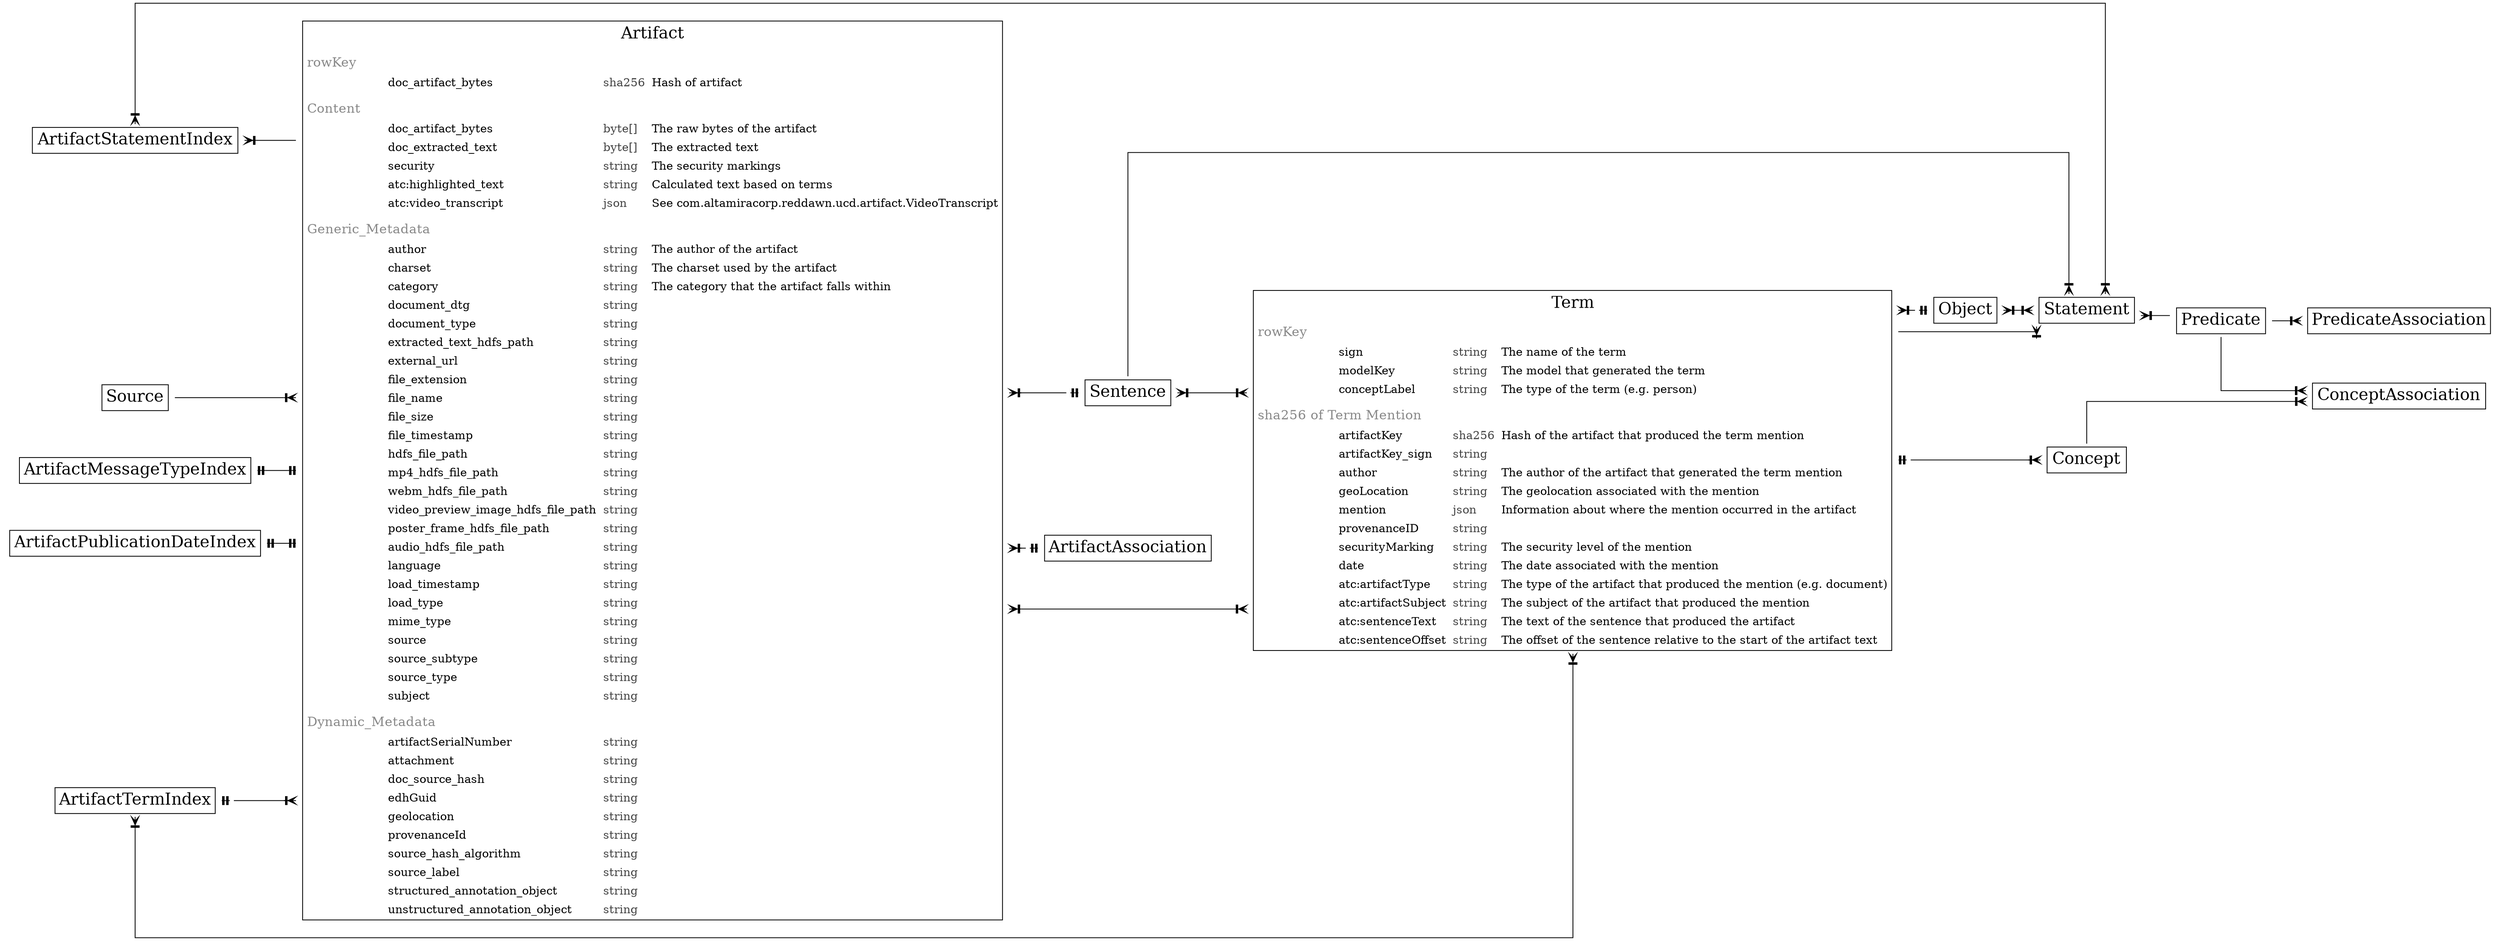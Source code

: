 digraph models_diagram {
  graph [splines=ortho, nodesep=0.7]
  node [shape=plaintext]
  rankdir = LR

  "Artifact" [label=<<table border="1" cellborder="0" cellspacing="0" cellpadding="4"><tr><td colspan="4" align="CENTER"><font point-size="20">Artifact</font></td></tr><tr><td colspan="4"><table height="0" border="0" bgcolor="#333333" cellborder="0" cellspacing="0" cellpadding="0"><tr><td></td></tr></table></td></tr><tr><td colspan="4" color="GREY" align="LEFT"><font color="#888888" point-size="16">rowKey</font></td></tr><tr><td align="LEFT" width="100"></td><td align="LEFT">doc_artifact_bytes</td><td align="LEFT"><font color="#444444">sha256</font></td><td align="LEFT">Hash of artifact</td></tr><tr><td colspan="4"><table height="0" border="0" bgcolor="#333333" cellborder="0" cellspacing="0" cellpadding="0"><tr><td></td></tr></table></td></tr><tr><td colspan="4" color="GREY" align="LEFT"><font color="#888888" point-size="16">Content</font></td></tr><tr><td align="LEFT" width="100"></td><td align="LEFT">doc_artifact_bytes</td><td align="LEFT"><font color="#444444">byte[]</font></td><td align="LEFT">The raw bytes of the artifact</td></tr><tr><td align="LEFT" width="100"></td><td align="LEFT">doc_extracted_text</td><td align="LEFT"><font color="#444444">byte[]</font></td><td align="LEFT">The extracted text</td></tr><tr><td align="LEFT" width="100"></td><td align="LEFT">security</td><td align="LEFT"><font color="#444444">string</font></td><td align="LEFT">The security markings</td></tr><tr><td align="LEFT" width="100"></td><td align="LEFT">atc:highlighted_text</td><td align="LEFT"><font color="#444444">string</font></td><td align="LEFT">Calculated text based on terms</td></tr><tr><td align="LEFT" width="100"></td><td align="LEFT">atc:video_transcript</td><td align="LEFT"><font color="#444444">json</font></td><td align="LEFT">See com.altamiracorp.reddawn.ucd.artifact.VideoTranscript</td></tr><tr><td colspan="4"><table height="0" border="0" bgcolor="#333333" cellborder="0" cellspacing="0" cellpadding="0"><tr><td></td></tr></table></td></tr><tr><td colspan="4" color="GREY" align="LEFT"><font color="#888888" point-size="16">Generic_Metadata</font></td></tr><tr><td align="LEFT" width="100"></td><td align="LEFT">author</td><td align="LEFT"><font color="#444444">string</font></td><td align="LEFT">The author of the artifact</td></tr><tr><td align="LEFT" width="100"></td><td align="LEFT">charset</td><td align="LEFT"><font color="#444444">string</font></td><td align="LEFT">The charset used by the artifact</td></tr><tr><td align="LEFT" width="100"></td><td align="LEFT">category</td><td align="LEFT"><font color="#444444">string</font></td><td align="LEFT">The category that the artifact falls within</td></tr><tr><td align="LEFT" width="100"></td><td align="LEFT">document_dtg</td><td align="LEFT"><font color="#444444">string</font></td><td align="LEFT"></td></tr><tr><td align="LEFT" width="100"></td><td align="LEFT">document_type</td><td align="LEFT"><font color="#444444">string</font></td><td align="LEFT"></td></tr><tr><td align="LEFT" width="100"></td><td align="LEFT">extracted_text_hdfs_path</td><td align="LEFT"><font color="#444444">string</font></td><td align="LEFT"></td></tr><tr><td align="LEFT" width="100"></td><td align="LEFT">external_url</td><td align="LEFT"><font color="#444444">string</font></td><td align="LEFT"></td></tr><tr><td align="LEFT" width="100"></td><td align="LEFT">file_extension</td><td align="LEFT"><font color="#444444">string</font></td><td align="LEFT"></td></tr><tr><td align="LEFT" width="100"></td><td align="LEFT">file_name</td><td align="LEFT"><font color="#444444">string</font></td><td align="LEFT"></td></tr><tr><td align="LEFT" width="100"></td><td align="LEFT">file_size</td><td align="LEFT"><font color="#444444">string</font></td><td align="LEFT"></td></tr><tr><td align="LEFT" width="100"></td><td align="LEFT">file_timestamp</td><td align="LEFT"><font color="#444444">string</font></td><td align="LEFT"></td></tr><tr><td align="LEFT" width="100"></td><td align="LEFT">hdfs_file_path</td><td align="LEFT"><font color="#444444">string</font></td><td align="LEFT"></td></tr><tr><td align="LEFT" width="100"></td><td align="LEFT">mp4_hdfs_file_path</td><td align="LEFT"><font color="#444444">string</font></td><td align="LEFT"></td></tr><tr><td align="LEFT" width="100"></td><td align="LEFT">webm_hdfs_file_path</td><td align="LEFT"><font color="#444444">string</font></td><td align="LEFT"></td></tr><tr><td align="LEFT" width="100"></td><td align="LEFT">video_preview_image_hdfs_file_path</td><td align="LEFT"><font color="#444444">string</font></td><td align="LEFT"></td></tr><tr><td align="LEFT" width="100"></td><td align="LEFT">poster_frame_hdfs_file_path</td><td align="LEFT"><font color="#444444">string</font></td><td align="LEFT"></td></tr><tr><td align="LEFT" width="100"></td><td align="LEFT">audio_hdfs_file_path</td><td align="LEFT"><font color="#444444">string</font></td><td align="LEFT"></td></tr><tr><td align="LEFT" width="100"></td><td align="LEFT">language</td><td align="LEFT"><font color="#444444">string</font></td><td align="LEFT"></td></tr><tr><td align="LEFT" width="100"></td><td align="LEFT">load_timestamp</td><td align="LEFT"><font color="#444444">string</font></td><td align="LEFT"></td></tr><tr><td align="LEFT" width="100"></td><td align="LEFT">load_type</td><td align="LEFT"><font color="#444444">string</font></td><td align="LEFT"></td></tr><tr><td align="LEFT" width="100"></td><td align="LEFT">mime_type</td><td align="LEFT"><font color="#444444">string</font></td><td align="LEFT"></td></tr><tr><td align="LEFT" width="100"></td><td align="LEFT">source</td><td align="LEFT"><font color="#444444">string</font></td><td align="LEFT"></td></tr><tr><td align="LEFT" width="100"></td><td align="LEFT">source_subtype</td><td align="LEFT"><font color="#444444">string</font></td><td align="LEFT"></td></tr><tr><td align="LEFT" width="100"></td><td align="LEFT">source_type</td><td align="LEFT"><font color="#444444">string</font></td><td align="LEFT"></td></tr><tr><td align="LEFT" width="100"></td><td align="LEFT">subject</td><td align="LEFT"><font color="#444444">string</font></td><td align="LEFT"></td></tr><tr><td colspan="4"><table height="0" border="0" bgcolor="#333333" cellborder="0" cellspacing="0" cellpadding="0"><tr><td></td></tr></table></td></tr><tr><td colspan="4" color="GREY" align="LEFT"><font color="#888888" point-size="16">Dynamic_Metadata</font></td></tr><tr><td align="LEFT" width="100"></td><td align="LEFT">artifactSerialNumber</td><td align="LEFT"><font color="#444444">string</font></td><td align="LEFT"></td></tr><tr><td align="LEFT" width="100"></td><td align="LEFT">attachment</td><td align="LEFT"><font color="#444444">string</font></td><td align="LEFT"></td></tr><tr><td align="LEFT" width="100"></td><td align="LEFT">doc_source_hash</td><td align="LEFT"><font color="#444444">string</font></td><td align="LEFT"></td></tr><tr><td align="LEFT" width="100"></td><td align="LEFT">edhGuid</td><td align="LEFT"><font color="#444444">string</font></td><td align="LEFT"></td></tr><tr><td align="LEFT" width="100"></td><td align="LEFT">geolocation</td><td align="LEFT"><font color="#444444">string</font></td><td align="LEFT"></td></tr><tr><td align="LEFT" width="100"></td><td align="LEFT">provenanceId</td><td align="LEFT"><font color="#444444">string</font></td><td align="LEFT"></td></tr><tr><td align="LEFT" width="100"></td><td align="LEFT">source_hash_algorithm</td><td align="LEFT"><font color="#444444">string</font></td><td align="LEFT"></td></tr><tr><td align="LEFT" width="100"></td><td align="LEFT">source_label</td><td align="LEFT"><font color="#444444">string</font></td><td align="LEFT"></td></tr><tr><td align="LEFT" width="100"></td><td align="LEFT">structured_annotation_object</td><td align="LEFT"><font color="#444444">string</font></td><td align="LEFT"></td></tr><tr><td align="LEFT" width="100"></td><td align="LEFT">unstructured_annotation_object</td><td align="LEFT"><font color="#444444">string</font></td><td align="LEFT"></td></tr></table>>];
"Artifact" -> "Sentence" [arrowtail=teetee, arrowhead=crowtee, dir=both]
"Artifact" -> "ArtifactAssociation" [arrowtail=teetee, arrowhead=crowtee, dir=both]
"Artifact" -> "Term" [arrowtail=crowtee, arrowhead=crowtee, dir=both]
"ArtifactAssociation" [label=<<table border="1" cellborder="0" cellspacing="0" cellpadding="4"><tr><td colspan="4" align="CENTER"><font point-size="20">ArtifactAssociation</font></td></tr></table>>];
"ArtifactMessageTypeIndex" [label=<<table border="1" cellborder="0" cellspacing="0" cellpadding="4"><tr><td colspan="4" align="CENTER"><font point-size="20">ArtifactMessageTypeIndex</font></td></tr></table>>];
"ArtifactMessageTypeIndex" -> "Artifact" [arrowtail=teetee, arrowhead=teetee, dir=both]
"ArtifactPublicationDateIndex" [label=<<table border="1" cellborder="0" cellspacing="0" cellpadding="4"><tr><td colspan="4" align="CENTER"><font point-size="20">ArtifactPublicationDateIndex</font></td></tr></table>>];
"ArtifactPublicationDateIndex" -> "Artifact" [arrowtail=teetee, arrowhead=teetee, dir=both]
"ArtifactStatementIndex" [label=<<table border="1" cellborder="0" cellspacing="0" cellpadding="4"><tr><td colspan="4" align="CENTER"><font point-size="20">ArtifactStatementIndex</font></td></tr></table>>];
"ArtifactStatementIndex" -> "Statement" [arrowtail=crowtee, arrowhead=crowtee, dir=both]
"ArtifactStatementIndex" -> "Artifact" [arrowtail=crowtee, arrowhead=none, dir=both]
"ArtifactTermIndex" [label=<<table border="1" cellborder="0" cellspacing="0" cellpadding="4"><tr><td colspan="4" align="CENTER"><font point-size="20">ArtifactTermIndex</font></td></tr></table>>];
"ArtifactTermIndex" -> "Artifact" [arrowtail=crowtee, arrowhead=teetee, dir=both]
"ArtifactTermIndex" -> "Term" [arrowtail=crowtee, arrowhead=crowtee, dir=both]
"Concept" [label=<<table border="1" cellborder="0" cellspacing="0" cellpadding="4"><tr><td colspan="4" align="CENTER"><font point-size="20">Concept</font></td></tr></table>>];
"Concept" -> "ConceptAssociation" [arrowtail=none, arrowhead=crowtee, dir=both]
"ConceptAssociation" [label=<<table border="1" cellborder="0" cellspacing="0" cellpadding="4"><tr><td colspan="4" align="CENTER"><font point-size="20">ConceptAssociation</font></td></tr></table>>];
"Object" [label=<<table border="1" cellborder="0" cellspacing="0" cellpadding="4"><tr><td colspan="4" align="CENTER"><font point-size="20">Object</font></td></tr></table>>];
"Object" -> "Statement" [arrowtail=crowtee, arrowhead=crowtee, dir=both]
"Predicate" [label=<<table border="1" cellborder="0" cellspacing="0" cellpadding="4"><tr><td colspan="4" align="CENTER"><font point-size="20">Predicate</font></td></tr></table>>];
"Predicate" -> "PredicateAssociation" [arrowtail=none, arrowhead=crowtee, dir=both]
"Predicate" -> "ConceptAssociation" [arrowtail=none, arrowhead=crowtee, dir=both]
"PredicateAssociation" [label=<<table border="1" cellborder="0" cellspacing="0" cellpadding="4"><tr><td colspan="4" align="CENTER"><font point-size="20">PredicateAssociation</font></td></tr></table>>];
"Sentence" [label=<<table border="1" cellborder="0" cellspacing="0" cellpadding="4"><tr><td colspan="4" align="CENTER"><font point-size="20">Sentence</font></td></tr></table>>];
"Sentence" -> "Term" [arrowtail=crowtee, arrowhead=crowtee, dir=both]
"Source" [label=<<table border="1" cellborder="0" cellspacing="0" cellpadding="4"><tr><td colspan="4" align="CENTER"><font point-size="20">Source</font></td></tr></table>>];
"Source" -> "Artifact" [arrowtail=none, arrowhead=crowtee, dir=both]
"Statement" [label=<<table border="1" cellborder="0" cellspacing="0" cellpadding="4"><tr><td colspan="4" align="CENTER"><font point-size="20">Statement</font></td></tr></table>>];
"Statement" -> "Predicate" [arrowtail=crowtee, arrowhead=none, dir=both]
"Statement" -> "Sentence" [arrowtail=crowtee, arrowhead=none, dir=both]
"Term" [label=<<table border="1" cellborder="0" cellspacing="0" cellpadding="4"><tr><td colspan="4" align="CENTER"><font point-size="20">Term</font></td></tr><tr><td colspan="4"><table height="0" border="0" bgcolor="#333333" cellborder="0" cellspacing="0" cellpadding="0"><tr><td></td></tr></table></td></tr><tr><td colspan="4" color="GREY" align="LEFT"><font color="#888888" point-size="16">rowKey</font></td></tr><tr><td align="LEFT" width="100"></td><td align="LEFT">sign</td><td align="LEFT"><font color="#444444">string</font></td><td align="LEFT">The name of the term</td></tr><tr><td align="LEFT" width="100"></td><td align="LEFT">modelKey</td><td align="LEFT"><font color="#444444">string</font></td><td align="LEFT">The model that generated the term</td></tr><tr><td align="LEFT" width="100"></td><td align="LEFT">conceptLabel</td><td align="LEFT"><font color="#444444">string</font></td><td align="LEFT">The type of the term (e.g. person)</td></tr><tr><td colspan="4"><table height="0" border="0" bgcolor="#333333" cellborder="0" cellspacing="0" cellpadding="0"><tr><td></td></tr></table></td></tr><tr><td colspan="4" color="GREY" align="LEFT"><font color="#888888" point-size="16">sha256 of Term Mention</font></td></tr><tr><td align="LEFT" width="100"></td><td align="LEFT">artifactKey</td><td align="LEFT"><font color="#444444">sha256</font></td><td align="LEFT">Hash of the artifact that produced the term mention</td></tr><tr><td align="LEFT" width="100"></td><td align="LEFT">artifactKey_sign</td><td align="LEFT"><font color="#444444">string</font></td><td align="LEFT"></td></tr><tr><td align="LEFT" width="100"></td><td align="LEFT">author</td><td align="LEFT"><font color="#444444">string</font></td><td align="LEFT">The author of the artifact that generated the term mention</td></tr><tr><td align="LEFT" width="100"></td><td align="LEFT">geoLocation</td><td align="LEFT"><font color="#444444">string</font></td><td align="LEFT">The geolocation associated with the mention</td></tr><tr><td align="LEFT" width="100"></td><td align="LEFT">mention</td><td align="LEFT"><font color="#444444">json</font></td><td align="LEFT">Information about where the mention occurred in the artifact</td></tr><tr><td align="LEFT" width="100"></td><td align="LEFT">provenanceID</td><td align="LEFT"><font color="#444444">string</font></td><td align="LEFT"></td></tr><tr><td align="LEFT" width="100"></td><td align="LEFT">securityMarking</td><td align="LEFT"><font color="#444444">string</font></td><td align="LEFT">The security level of the mention</td></tr><tr><td align="LEFT" width="100"></td><td align="LEFT">date</td><td align="LEFT"><font color="#444444">string</font></td><td align="LEFT">The date associated with the mention</td></tr><tr><td align="LEFT" width="100"></td><td align="LEFT">atc:artifactType</td><td align="LEFT"><font color="#444444">string</font></td><td align="LEFT">The type of the artifact that produced the mention (e.g. document)</td></tr><tr><td align="LEFT" width="100"></td><td align="LEFT">atc:artifactSubject</td><td align="LEFT"><font color="#444444">string</font></td><td align="LEFT">The subject of the artifact that produced the mention</td></tr><tr><td align="LEFT" width="100"></td><td align="LEFT">atc:sentenceText</td><td align="LEFT"><font color="#444444">string</font></td><td align="LEFT">The text of the sentence that produced the artifact</td></tr><tr><td align="LEFT" width="100"></td><td align="LEFT">atc:sentenceOffset</td><td align="LEFT"><font color="#444444">string</font></td><td align="LEFT">The offset of the sentence relative to the start of the artifact text</td></tr></table>>];
"Term" -> "Statement" [arrowtail=none, arrowhead=crowtee, dir=both]
"Term" -> "Object" [arrowtail=teetee, arrowhead=crowtee, dir=both]
"Term" -> "Concept" [arrowtail=crowtee, arrowhead=teetee, dir=both]

}
